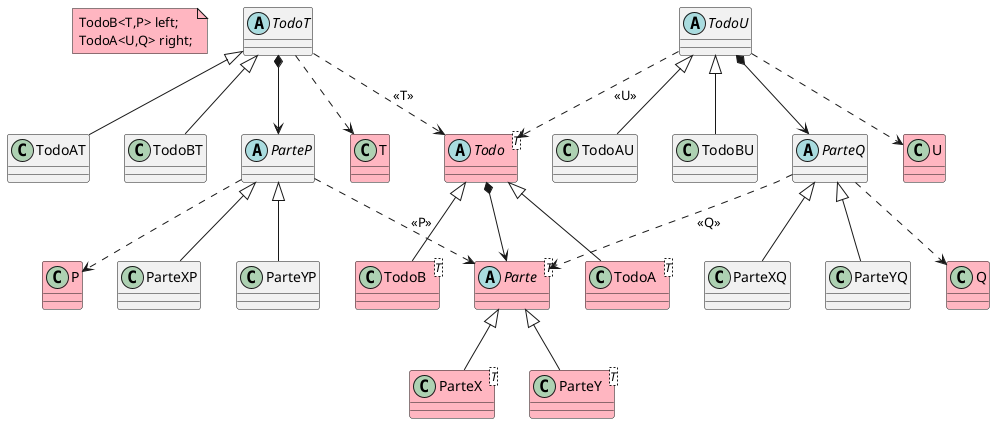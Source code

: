 @startuml

note as codigo #FFB6C1
TodoB<T,P> left;
TodoA<U,Q> right;
end note 

abstract class Todo<T> #FFB6C1
class TodoA<T> #FFB6C1 extends Todo 
class TodoB<T> #FFB6C1 extends Todo 

abstract class Parte<T> #FFB6C1
class ParteX<T> #FFB6C1 extends Parte 
class ParteY<T> #FFB6C1 extends Parte 

abstract class TodoT
class TodoAT extends TodoT
class TodoBT extends TodoT

abstract class ParteP
class ParteXP extends ParteP
class ParteYP extends ParteP

abstract class TodoU
class TodoAU extends TodoU
class TodoBU extends TodoU

abstract class ParteQ
class ParteXQ extends ParteQ
class ParteYQ extends ParteQ

class T #FFB6C1
class P #FFB6C1
class U #FFB6C1
class Q #FFB6C1

Todo *-down-> Parte
TodoT *-down-> ParteP
TodoU *-down-> ParteQ

TodoT .down.> Todo : <<T>>
TodoU .down.> Todo : <<U>>

ParteP .down.> Parte : <<P>>
ParteQ .down.> Parte : <<Q>>

TodoT .down.> T
TodoU .down.> U

ParteP .down.> P
ParteQ .down.> Q


@enduml
